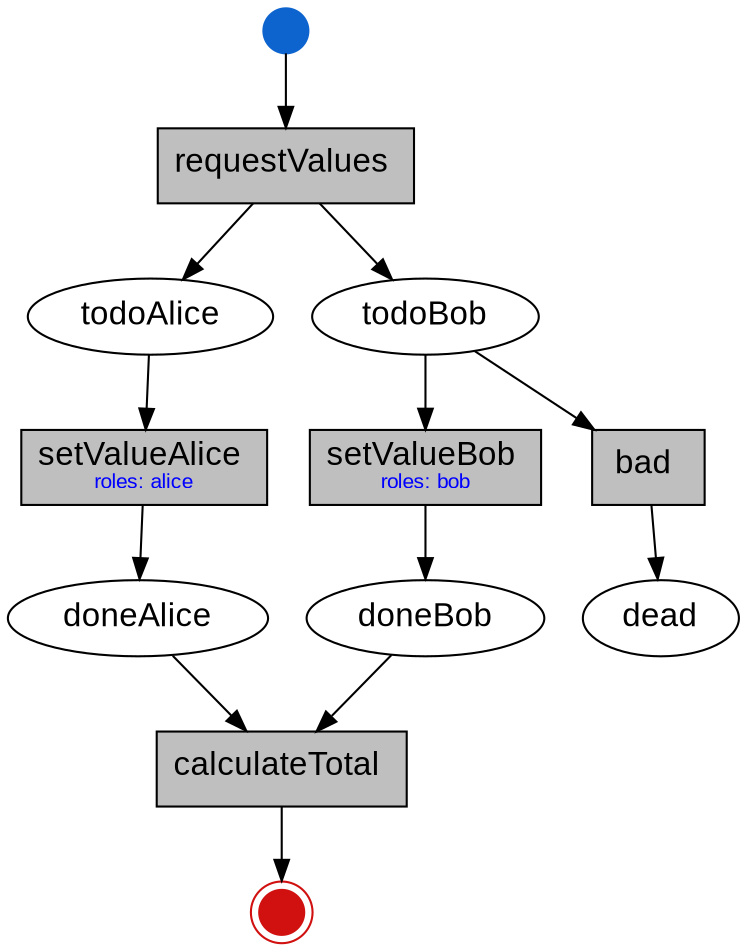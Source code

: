 digraph workflow {
edge [color="#000000"]
graph [bgcolor=transparent]


initial [shape=point; width=0.3; style=filled; color="#0e64ce"; label=""]
dead [shape=ellipse; fontname="Arial"; fontsize=16; style=filled; color=black; fillcolor=white;]
doneAlice [shape=ellipse; fontname="Arial"; fontsize=16; style=filled; color=black; fillcolor=white;]
doneBob [shape=ellipse; fontname="Arial"; fontsize=16; style=filled; color=black; fillcolor=white;]
todoAlice [shape=ellipse; fontname="Arial"; fontsize=16; style=filled; color=black; fillcolor=white;]
todoBob [shape=ellipse; fontname="Arial"; fontsize=16; style=filled; color=black; fillcolor=white;]
terminal [shape=point; width=0.3; peripheries=2; style=filled; color="#d11010"; label=""]

1[label=<<FONT POINT-SIZE="16">requestValues</FONT><FONT POINT-SIZE="10" COLOR="blue"> </FONT>>shape=box; fontname="Arial"; style=filled; color=black; fillcolor=gray75;]
2[label=<<FONT POINT-SIZE="16">setValueAlice</FONT><FONT POINT-SIZE="10" COLOR="blue"> <BR/>roles: alice</FONT>>shape=box; fontname="Arial"; style=filled; color=black; fillcolor=gray75;]
3[label=<<FONT POINT-SIZE="16">setValueBob</FONT><FONT POINT-SIZE="10" COLOR="blue"> <BR/>roles: bob</FONT>>shape=box; fontname="Arial"; style=filled; color=black; fillcolor=gray75;]
4[label=<<FONT POINT-SIZE="16">bad</FONT><FONT POINT-SIZE="10" COLOR="blue"> </FONT>>shape=box; fontname="Arial"; style=filled; color=black; fillcolor=gray75;]
5[label=<<FONT POINT-SIZE="16">calculateTotal</FONT><FONT POINT-SIZE="10" COLOR="blue"> </FONT>>shape=box; fontname="Arial"; style=filled; color=black; fillcolor=gray75;]

initial -> 1 ; 1 -> {todoAlice, todoBob}
todoAlice -> 2 ; 2 -> doneAlice
todoBob -> 3 ; 3 -> doneBob
todoBob -> 4 ; 4 -> dead
{doneAlice, doneBob} -> 5 ; 5 -> terminal

{rank=same doneAlice doneBob}
{rank=same todoAlice todoBob}


}
